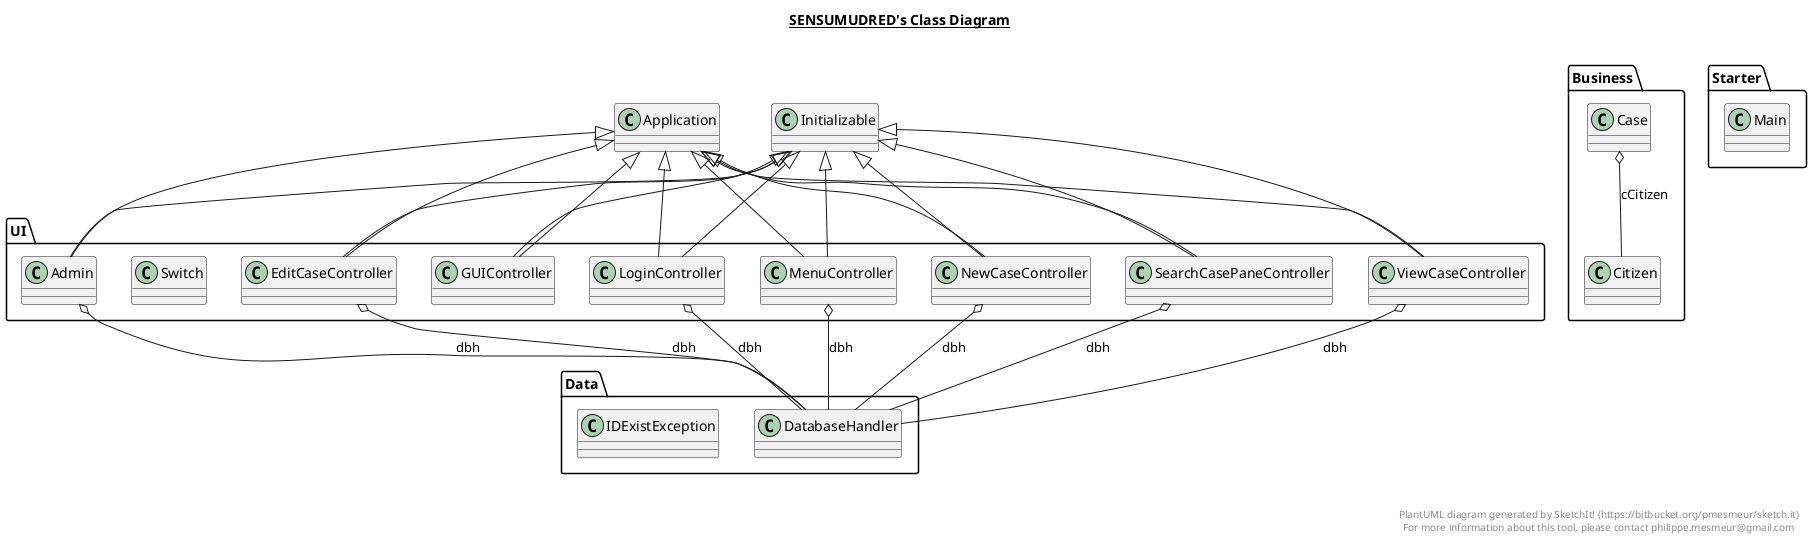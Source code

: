 @startuml

title __SENSUMUDRED's Class Diagram__\n

  package UI {
    class Admin {
    }
  }
  

  package Business {
    class Case {
    }
  }
  

  package Business {
    class Citizen {
    }
  }
  

  package Data {
    class DatabaseHandler {
    }
  }
  

  package UI {
    class EditCaseController {
    }
  }
  

  package UI {
    class GUIController {
    }
  }
  

  package Data {
    class IDExistException {
    }
  }
  

  package UI {
    class LoginController {
    }
  }
  

  package Starter {
    class Main {
    }
  }
  

  package UI {
    class MenuController {
    }
  }
  

  package UI {
    class NewCaseController {
    }
  }
  

  package UI {
    class SearchCasePaneController {
    }
  }
  

  package UI {
    class Switch {
    }
  }
  

  package UI {
    class ViewCaseController {
    }
  }
  

  Admin -up-|> Initializable
  Admin -up-|> Application
  Admin o-- DatabaseHandler : dbh
  Case o-- Citizen : cCitizen
  EditCaseController -up-|> Initializable
  EditCaseController -up-|> Application
  EditCaseController o-- DatabaseHandler : dbh
  GUIController -up-|> Initializable
  GUIController -up-|> Application
  LoginController -up-|> Initializable
  LoginController -up-|> Application
  LoginController o-- DatabaseHandler : dbh
  MenuController -up-|> Initializable
  MenuController -up-|> Application
  MenuController o-- DatabaseHandler : dbh
  NewCaseController -up-|> Initializable
  NewCaseController -up-|> Application
  NewCaseController o-- DatabaseHandler : dbh
  SearchCasePaneController -up-|> Initializable
  SearchCasePaneController -up-|> Application
  SearchCasePaneController o-- DatabaseHandler : dbh
  ViewCaseController -up-|> Initializable
  ViewCaseController -up-|> Application
  ViewCaseController o-- DatabaseHandler : dbh


right footer


PlantUML diagram generated by SketchIt! (https://bitbucket.org/pmesmeur/sketch.it)
For more information about this tool, please contact philippe.mesmeur@gmail.com
endfooter

@enduml

